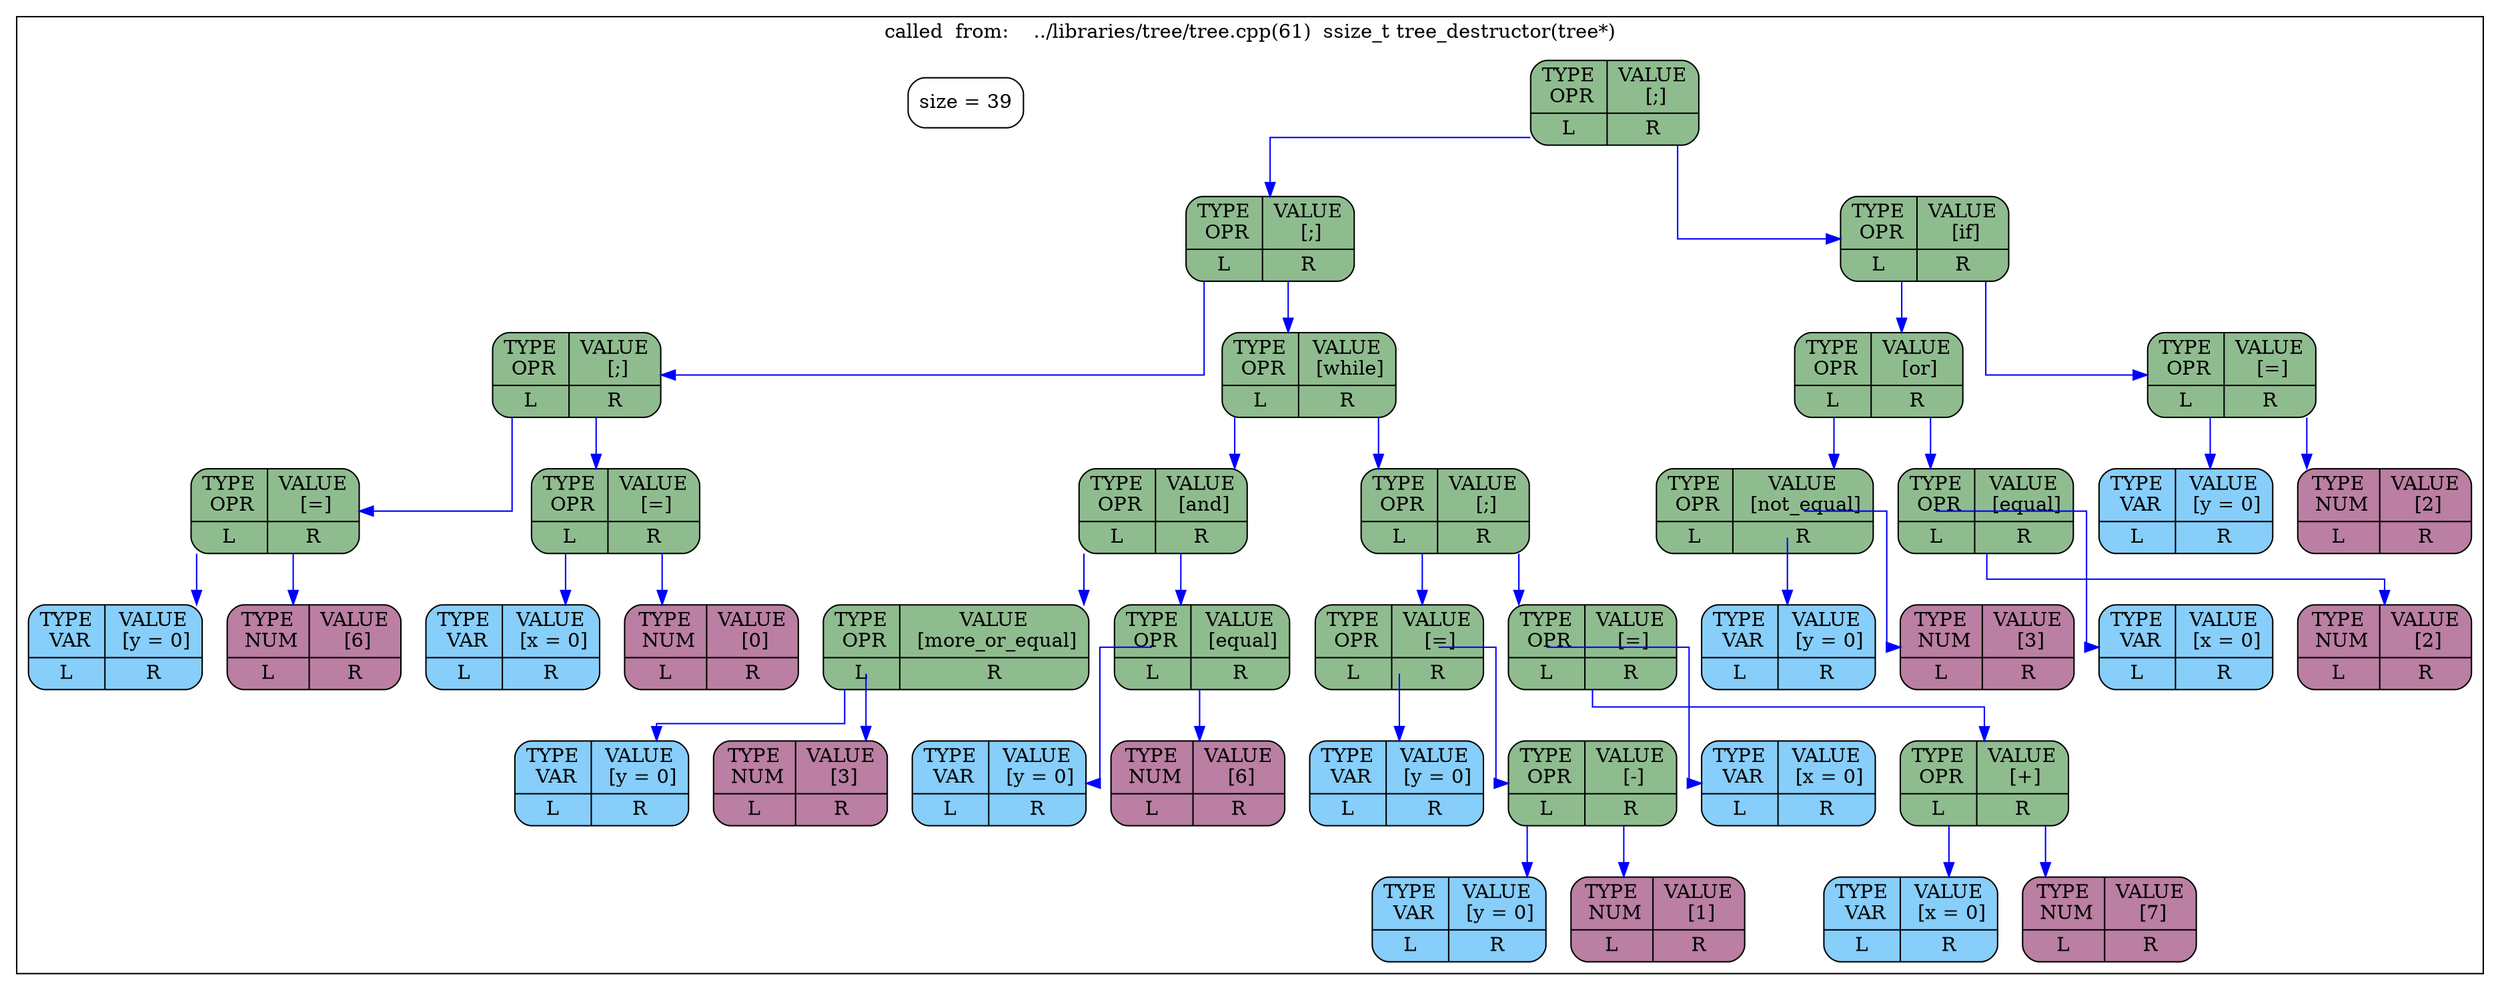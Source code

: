 digraph Tree {
	rankdir = TB;
	node [shape = record];
	splines=ortho;
	subgraph cluster0 {
		label = "called  from:    ../libraries/tree/tree.cpp(61)  ssize_t tree_destructor(tree*)";
		node_0x604000000990  [shape = Mrecord, style = filled, fillcolor = "#8fbc8f", label = "{TYPE\n OPR | <left> L } | {VALUE\n [;] | <right> R} "];
		node_0x604000000690  [shape = Mrecord, style = filled, fillcolor = "#8fbc8f", label = "{TYPE\n OPR | <left> L } | {VALUE\n [;] | <right> R} "];
		node_0x604000000190  [shape = Mrecord, style = filled, fillcolor = "#8fbc8f", label = "{TYPE\n OPR | <left> L } | {VALUE\n [;] | <right> R} "];
		node_0x604000000090  [shape = Mrecord, style = filled, fillcolor = "#8fbc8f", label = "{TYPE\n OPR | <left> L } | {VALUE\n [=] | <right> R} "];
		node_0x604000000010  [shape = Mrecord, style = filled, fillcolor = "#87cefa", label = "{TYPE\n VAR | <left> L } | {VALUE\n [y = 0] | <right> R} "];

	node_0x604000000090:<left> -> node_0x604000000010 	[color = blue];
		node_0x604000000050  [shape = Mrecord, style = filled, fillcolor = "#ba7fa2", label = "{TYPE\n NUM | <left> L } | {VALUE\n [6] | <right> R} "];

	node_0x604000000090:<right> -> node_0x604000000050 	[color = blue];

	node_0x604000000190:<left> -> node_0x604000000090 	[color = blue];
		node_0x604000000150  [shape = Mrecord, style = filled, fillcolor = "#8fbc8f", label = "{TYPE\n OPR | <left> L } | {VALUE\n [=] | <right> R} "];
		node_0x6040000000d0  [shape = Mrecord, style = filled, fillcolor = "#87cefa", label = "{TYPE\n VAR | <left> L } | {VALUE\n [x = 0] | <right> R} "];

	node_0x604000000150:<left> -> node_0x6040000000d0 	[color = blue];
		node_0x604000000110  [shape = Mrecord, style = filled, fillcolor = "#ba7fa2", label = "{TYPE\n NUM | <left> L } | {VALUE\n [0] | <right> R} "];

	node_0x604000000150:<right> -> node_0x604000000110 	[color = blue];

	node_0x604000000190:<right> -> node_0x604000000150 	[color = blue];

	node_0x604000000690:<left> -> node_0x604000000190 	[color = blue];
		node_0x604000000650  [shape = Mrecord, style = filled, fillcolor = "#8fbc8f", label = "{TYPE\n OPR | <left> L } | {VALUE\n [while] | <right> R} "];
		node_0x604000000350  [shape = Mrecord, style = filled, fillcolor = "#8fbc8f", label = "{TYPE\n OPR | <left> L } | {VALUE\n [and] | <right> R} "];
		node_0x604000000250  [shape = Mrecord, style = filled, fillcolor = "#8fbc8f", label = "{TYPE\n OPR | <left> L } | {VALUE\n [more_or_equal] | <right> R} "];
		node_0x6040000001d0  [shape = Mrecord, style = filled, fillcolor = "#87cefa", label = "{TYPE\n VAR | <left> L } | {VALUE\n [y = 0] | <right> R} "];

	node_0x604000000250:<left> -> node_0x6040000001d0 	[color = blue];
		node_0x604000000210  [shape = Mrecord, style = filled, fillcolor = "#ba7fa2", label = "{TYPE\n NUM | <left> L } | {VALUE\n [3] | <right> R} "];

	node_0x604000000250:<right> -> node_0x604000000210 	[color = blue];

	node_0x604000000350:<left> -> node_0x604000000250 	[color = blue];
		node_0x604000000310  [shape = Mrecord, style = filled, fillcolor = "#8fbc8f", label = "{TYPE\n OPR | <left> L } | {VALUE\n [equal] | <right> R} "];
		node_0x604000000290  [shape = Mrecord, style = filled, fillcolor = "#87cefa", label = "{TYPE\n VAR | <left> L } | {VALUE\n [y = 0] | <right> R} "];

	node_0x604000000310:<left> -> node_0x604000000290 	[color = blue];
		node_0x6040000002d0  [shape = Mrecord, style = filled, fillcolor = "#ba7fa2", label = "{TYPE\n NUM | <left> L } | {VALUE\n [6] | <right> R} "];

	node_0x604000000310:<right> -> node_0x6040000002d0 	[color = blue];

	node_0x604000000350:<right> -> node_0x604000000310 	[color = blue];

	node_0x604000000650:<left> -> node_0x604000000350 	[color = blue];
		node_0x604000000610  [shape = Mrecord, style = filled, fillcolor = "#8fbc8f", label = "{TYPE\n OPR | <left> L } | {VALUE\n [;] | <right> R} "];
		node_0x604000000490  [shape = Mrecord, style = filled, fillcolor = "#8fbc8f", label = "{TYPE\n OPR | <left> L } | {VALUE\n [=] | <right> R} "];
		node_0x604000000390  [shape = Mrecord, style = filled, fillcolor = "#87cefa", label = "{TYPE\n VAR | <left> L } | {VALUE\n [y = 0] | <right> R} "];

	node_0x604000000490:<left> -> node_0x604000000390 	[color = blue];
		node_0x604000000450  [shape = Mrecord, style = filled, fillcolor = "#8fbc8f", label = "{TYPE\n OPR | <left> L } | {VALUE\n [-] | <right> R} "];
		node_0x6040000003d0  [shape = Mrecord, style = filled, fillcolor = "#87cefa", label = "{TYPE\n VAR | <left> L } | {VALUE\n [y = 0] | <right> R} "];

	node_0x604000000450:<left> -> node_0x6040000003d0 	[color = blue];
		node_0x604000000410  [shape = Mrecord, style = filled, fillcolor = "#ba7fa2", label = "{TYPE\n NUM | <left> L } | {VALUE\n [1] | <right> R} "];

	node_0x604000000450:<right> -> node_0x604000000410 	[color = blue];

	node_0x604000000490:<right> -> node_0x604000000450 	[color = blue];

	node_0x604000000610:<left> -> node_0x604000000490 	[color = blue];
		node_0x6040000005d0  [shape = Mrecord, style = filled, fillcolor = "#8fbc8f", label = "{TYPE\n OPR | <left> L } | {VALUE\n [=] | <right> R} "];
		node_0x6040000004d0  [shape = Mrecord, style = filled, fillcolor = "#87cefa", label = "{TYPE\n VAR | <left> L } | {VALUE\n [x = 0] | <right> R} "];

	node_0x6040000005d0:<left> -> node_0x6040000004d0 	[color = blue];
		node_0x604000000590  [shape = Mrecord, style = filled, fillcolor = "#8fbc8f", label = "{TYPE\n OPR | <left> L } | {VALUE\n [+] | <right> R} "];
		node_0x604000000510  [shape = Mrecord, style = filled, fillcolor = "#87cefa", label = "{TYPE\n VAR | <left> L } | {VALUE\n [x = 0] | <right> R} "];

	node_0x604000000590:<left> -> node_0x604000000510 	[color = blue];
		node_0x604000000550  [shape = Mrecord, style = filled, fillcolor = "#ba7fa2", label = "{TYPE\n NUM | <left> L } | {VALUE\n [7] | <right> R} "];

	node_0x604000000590:<right> -> node_0x604000000550 	[color = blue];

	node_0x6040000005d0:<right> -> node_0x604000000590 	[color = blue];

	node_0x604000000610:<right> -> node_0x6040000005d0 	[color = blue];

	node_0x604000000650:<right> -> node_0x604000000610 	[color = blue];

	node_0x604000000690:<right> -> node_0x604000000650 	[color = blue];

	node_0x604000000990:<left> -> node_0x604000000690 	[color = blue];
		node_0x604000000950  [shape = Mrecord, style = filled, fillcolor = "#8fbc8f", label = "{TYPE\n OPR | <left> L } | {VALUE\n [if] | <right> R} "];
		node_0x604000000850  [shape = Mrecord, style = filled, fillcolor = "#8fbc8f", label = "{TYPE\n OPR | <left> L } | {VALUE\n [or] | <right> R} "];
		node_0x604000000750  [shape = Mrecord, style = filled, fillcolor = "#8fbc8f", label = "{TYPE\n OPR | <left> L } | {VALUE\n [not_equal] | <right> R} "];
		node_0x6040000006d0  [shape = Mrecord, style = filled, fillcolor = "#87cefa", label = "{TYPE\n VAR | <left> L } | {VALUE\n [y = 0] | <right> R} "];

	node_0x604000000750:<left> -> node_0x6040000006d0 	[color = blue];
		node_0x604000000710  [shape = Mrecord, style = filled, fillcolor = "#ba7fa2", label = "{TYPE\n NUM | <left> L } | {VALUE\n [3] | <right> R} "];

	node_0x604000000750:<right> -> node_0x604000000710 	[color = blue];

	node_0x604000000850:<left> -> node_0x604000000750 	[color = blue];
		node_0x604000000810  [shape = Mrecord, style = filled, fillcolor = "#8fbc8f", label = "{TYPE\n OPR | <left> L } | {VALUE\n [equal] | <right> R} "];
		node_0x604000000790  [shape = Mrecord, style = filled, fillcolor = "#87cefa", label = "{TYPE\n VAR | <left> L } | {VALUE\n [x = 0] | <right> R} "];

	node_0x604000000810:<left> -> node_0x604000000790 	[color = blue];
		node_0x6040000007d0  [shape = Mrecord, style = filled, fillcolor = "#ba7fa2", label = "{TYPE\n NUM | <left> L } | {VALUE\n [2] | <right> R} "];

	node_0x604000000810:<right> -> node_0x6040000007d0 	[color = blue];

	node_0x604000000850:<right> -> node_0x604000000810 	[color = blue];

	node_0x604000000950:<left> -> node_0x604000000850 	[color = blue];
		node_0x604000000910  [shape = Mrecord, style = filled, fillcolor = "#8fbc8f", label = "{TYPE\n OPR | <left> L } | {VALUE\n [=] | <right> R} "];
		node_0x604000000890  [shape = Mrecord, style = filled, fillcolor = "#87cefa", label = "{TYPE\n VAR | <left> L } | {VALUE\n [y = 0] | <right> R} "];

	node_0x604000000910:<left> -> node_0x604000000890 	[color = blue];
		node_0x6040000008d0  [shape = Mrecord, style = filled, fillcolor = "#ba7fa2", label = "{TYPE\n NUM | <left> L } | {VALUE\n [2] | <right> R} "];

	node_0x604000000910:<right> -> node_0x6040000008d0 	[color = blue];

	node_0x604000000950:<right> -> node_0x604000000910 	[color = blue];

	node_0x604000000990:<right> -> node_0x604000000950 	[color = blue];


		Info[shape = Mrecord, label = "size = 39 "];
	}
}
